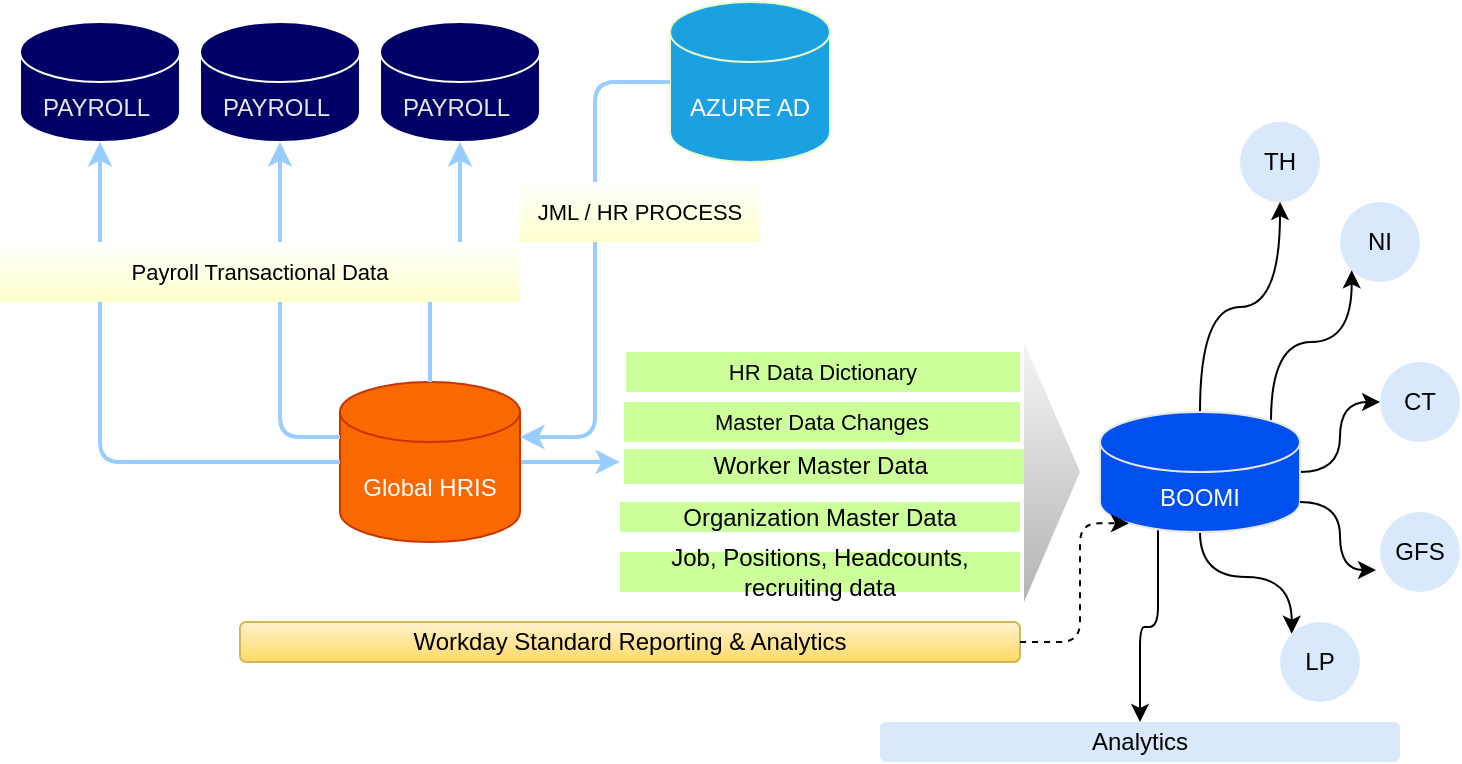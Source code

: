 <mxfile version="24.7.6">
  <diagram name="Page-1" id="1lOyRCHVsbrXzp9gZHVk">
    <mxGraphModel dx="1434" dy="772" grid="1" gridSize="10" guides="1" tooltips="1" connect="1" arrows="1" fold="1" page="1" pageScale="1" pageWidth="850" pageHeight="1100" math="0" shadow="0">
      <root>
        <mxCell id="0" />
        <mxCell id="1" parent="0" />
        <mxCell id="HwcREc6K7EFbWNtx4Y22-30" style="edgeStyle=orthogonalEdgeStyle;rounded=0;orthogonalLoop=1;jettySize=auto;html=1;strokeWidth=2;strokeColor=#99CCFF;" edge="1" parent="1" source="HwcREc6K7EFbWNtx4Y22-1">
          <mxGeometry relative="1" as="geometry">
            <mxPoint x="360" y="390" as="targetPoint" />
          </mxGeometry>
        </mxCell>
        <mxCell id="HwcREc6K7EFbWNtx4Y22-1" value="&lt;font color=&quot;#ffffff&quot;&gt;Global HRIS&lt;/font&gt;" style="shape=cylinder3;whiteSpace=wrap;html=1;boundedLbl=1;backgroundOutline=1;size=15;fillColor=#fa6800;strokeColor=#C73500;fontColor=#000000;" vertex="1" parent="1">
          <mxGeometry x="220" y="350" width="90" height="80" as="geometry" />
        </mxCell>
        <mxCell id="HwcREc6K7EFbWNtx4Y22-40" style="edgeStyle=orthogonalEdgeStyle;rounded=0;orthogonalLoop=1;jettySize=auto;html=1;exitX=0.5;exitY=0;exitDx=0;exitDy=0;exitPerimeter=0;curved=1;" edge="1" parent="1" source="HwcREc6K7EFbWNtx4Y22-2" target="HwcREc6K7EFbWNtx4Y22-31">
          <mxGeometry relative="1" as="geometry" />
        </mxCell>
        <mxCell id="HwcREc6K7EFbWNtx4Y22-41" style="edgeStyle=orthogonalEdgeStyle;rounded=0;orthogonalLoop=1;jettySize=auto;html=1;exitX=0.855;exitY=0;exitDx=0;exitDy=4.35;exitPerimeter=0;entryX=0;entryY=1;entryDx=0;entryDy=0;curved=1;" edge="1" parent="1" source="HwcREc6K7EFbWNtx4Y22-2" target="HwcREc6K7EFbWNtx4Y22-36">
          <mxGeometry relative="1" as="geometry">
            <Array as="points">
              <mxPoint x="686" y="330" />
              <mxPoint x="726" y="330" />
            </Array>
          </mxGeometry>
        </mxCell>
        <mxCell id="HwcREc6K7EFbWNtx4Y22-42" style="edgeStyle=orthogonalEdgeStyle;rounded=0;orthogonalLoop=1;jettySize=auto;html=1;curved=1;" edge="1" parent="1" source="HwcREc6K7EFbWNtx4Y22-2" target="HwcREc6K7EFbWNtx4Y22-37">
          <mxGeometry relative="1" as="geometry" />
        </mxCell>
        <mxCell id="HwcREc6K7EFbWNtx4Y22-44" style="edgeStyle=orthogonalEdgeStyle;rounded=0;orthogonalLoop=1;jettySize=auto;html=1;exitX=0.5;exitY=1;exitDx=0;exitDy=0;exitPerimeter=0;entryX=0;entryY=0;entryDx=0;entryDy=0;curved=1;" edge="1" parent="1" source="HwcREc6K7EFbWNtx4Y22-2" target="HwcREc6K7EFbWNtx4Y22-39">
          <mxGeometry relative="1" as="geometry" />
        </mxCell>
        <mxCell id="HwcREc6K7EFbWNtx4Y22-46" style="edgeStyle=orthogonalEdgeStyle;rounded=1;orthogonalLoop=1;jettySize=auto;html=1;exitX=0.29;exitY=0.983;exitDx=0;exitDy=0;exitPerimeter=0;curved=0;" edge="1" parent="1" source="HwcREc6K7EFbWNtx4Y22-2" target="HwcREc6K7EFbWNtx4Y22-45">
          <mxGeometry relative="1" as="geometry" />
        </mxCell>
        <mxCell id="HwcREc6K7EFbWNtx4Y22-2" value="&lt;font color=&quot;#ffffff&quot;&gt;BOOMI&lt;/font&gt;" style="shape=cylinder3;whiteSpace=wrap;html=1;boundedLbl=1;backgroundOutline=1;size=15;fillColor=#0050ef;strokeColor=#E6E6E6;fontColor=#ffffff;" vertex="1" parent="1">
          <mxGeometry x="600" y="365" width="100" height="60" as="geometry" />
        </mxCell>
        <mxCell id="HwcREc6K7EFbWNtx4Y22-3" value="AZURE AD" style="shape=cylinder3;whiteSpace=wrap;html=1;boundedLbl=1;backgroundOutline=1;size=15;fillColor=#1ba1e2;fontColor=#ffffff;strokeColor=#E6FFCC;" vertex="1" parent="1">
          <mxGeometry x="385" y="160" width="80" height="80" as="geometry" />
        </mxCell>
        <mxCell id="HwcREc6K7EFbWNtx4Y22-5" value="&lt;span style=&quot;font-size: 11px; background-color: initial;&quot;&gt;HR Data Dictionary&lt;/span&gt;" style="text;html=1;align=center;verticalAlign=middle;whiteSpace=wrap;rounded=0;fillColor=#CCFF99;gradientColor=none;strokeColor=none;" vertex="1" parent="1">
          <mxGeometry x="363" y="335" width="197" height="20" as="geometry" />
        </mxCell>
        <mxCell id="HwcREc6K7EFbWNtx4Y22-6" value="&lt;span style=&quot;font-size: 11px; background-color: initial;&quot;&gt;Master Data Changes&lt;/span&gt;" style="text;html=1;align=center;verticalAlign=middle;whiteSpace=wrap;rounded=0;fillColor=#CCFF99;gradientColor=none;strokeColor=none;fontFamily=Helvetica;fontSize=12;fontColor=default;" vertex="1" parent="1">
          <mxGeometry x="362" y="360" width="198" height="20" as="geometry" />
        </mxCell>
        <mxCell id="HwcREc6K7EFbWNtx4Y22-9" value="" style="triangle;whiteSpace=wrap;html=1;fillColor=#f5f5f5;strokeColor=none;gradientColor=#b3b3b3;" vertex="1" parent="1">
          <mxGeometry x="562" y="330" width="28" height="130" as="geometry" />
        </mxCell>
        <mxCell id="HwcREc6K7EFbWNtx4Y22-14" value="&lt;span style=&quot;background-color: initial;&quot;&gt;Organization Master Data&lt;/span&gt;" style="text;html=1;align=center;verticalAlign=middle;whiteSpace=wrap;rounded=0;fillColor=#CCFF99;gradientColor=none;strokeColor=none;" vertex="1" parent="1">
          <mxGeometry x="360" y="410" width="200" height="15" as="geometry" />
        </mxCell>
        <mxCell id="HwcREc6K7EFbWNtx4Y22-15" value="&lt;span style=&quot;background-color: initial;&quot;&gt;Worker Master Data&lt;/span&gt;&lt;span style=&quot;background-color: initial;&quot;&gt;&amp;nbsp;&lt;/span&gt;" style="text;html=1;align=center;verticalAlign=middle;whiteSpace=wrap;rounded=0;fillColor=#CCFF99;gradientColor=none;strokeColor=none;" vertex="1" parent="1">
          <mxGeometry x="362" y="383.5" width="200" height="17.5" as="geometry" />
        </mxCell>
        <mxCell id="HwcREc6K7EFbWNtx4Y22-17" value="Job, Positions, Headcounts, recruiting data" style="text;html=1;align=center;verticalAlign=middle;whiteSpace=wrap;rounded=0;fillColor=#CCFF99;gradientColor=none;strokeColor=none;" vertex="1" parent="1">
          <mxGeometry x="360" y="435" width="200" height="20" as="geometry" />
        </mxCell>
        <mxCell id="HwcREc6K7EFbWNtx4Y22-18" value="&lt;font color=&quot;#e6e6e6&quot;&gt;PAYROLL&amp;nbsp;&lt;/font&gt;" style="shape=cylinder3;whiteSpace=wrap;html=1;boundedLbl=1;backgroundOutline=1;size=15;fillColor=#000066;strokeColor=#FFFFFF;gradientColor=none;" vertex="1" parent="1">
          <mxGeometry x="60" y="170" width="80" height="60" as="geometry" />
        </mxCell>
        <mxCell id="HwcREc6K7EFbWNtx4Y22-20" value="&lt;font color=&quot;#e6e6e6&quot;&gt;PAYROLL&amp;nbsp;&lt;/font&gt;" style="shape=cylinder3;whiteSpace=wrap;html=1;boundedLbl=1;backgroundOutline=1;size=15;fillColor=#000066;strokeColor=#FFFFFF;gradientColor=none;" vertex="1" parent="1">
          <mxGeometry x="240" y="170" width="80" height="60" as="geometry" />
        </mxCell>
        <mxCell id="HwcREc6K7EFbWNtx4Y22-22" value="&lt;font color=&quot;#e6e6e6&quot;&gt;PAYROLL&amp;nbsp;&lt;/font&gt;" style="shape=cylinder3;whiteSpace=wrap;html=1;boundedLbl=1;backgroundOutline=1;size=15;fillColor=#000066;strokeColor=#FFFFFF;gradientColor=none;" vertex="1" parent="1">
          <mxGeometry x="150" y="170" width="80" height="60" as="geometry" />
        </mxCell>
        <mxCell id="HwcREc6K7EFbWNtx4Y22-23" style="edgeStyle=orthogonalEdgeStyle;rounded=1;orthogonalLoop=1;jettySize=auto;html=1;entryX=0.5;entryY=1;entryDx=0;entryDy=0;entryPerimeter=0;curved=0;strokeWidth=2;strokeColor=#99CCFF;" edge="1" parent="1" source="HwcREc6K7EFbWNtx4Y22-1" target="HwcREc6K7EFbWNtx4Y22-18">
          <mxGeometry relative="1" as="geometry">
            <Array as="points">
              <mxPoint x="100" y="390" />
            </Array>
          </mxGeometry>
        </mxCell>
        <mxCell id="HwcREc6K7EFbWNtx4Y22-24" style="edgeStyle=orthogonalEdgeStyle;rounded=1;orthogonalLoop=1;jettySize=auto;html=1;entryX=0.5;entryY=1;entryDx=0;entryDy=0;entryPerimeter=0;exitX=0;exitY=0;exitDx=0;exitDy=27.5;exitPerimeter=0;curved=0;strokeWidth=2;strokeColor=#99CCFF;" edge="1" parent="1" source="HwcREc6K7EFbWNtx4Y22-1" target="HwcREc6K7EFbWNtx4Y22-22">
          <mxGeometry relative="1" as="geometry">
            <Array as="points">
              <mxPoint x="190" y="378" />
            </Array>
          </mxGeometry>
        </mxCell>
        <mxCell id="HwcREc6K7EFbWNtx4Y22-28" style="edgeStyle=orthogonalEdgeStyle;rounded=1;orthogonalLoop=1;jettySize=auto;html=1;entryX=0.5;entryY=1;entryDx=0;entryDy=0;entryPerimeter=0;curved=0;strokeWidth=2;strokeColor=#99CCFF;" edge="1" parent="1" source="HwcREc6K7EFbWNtx4Y22-1" target="HwcREc6K7EFbWNtx4Y22-20">
          <mxGeometry relative="1" as="geometry" />
        </mxCell>
        <mxCell id="HwcREc6K7EFbWNtx4Y22-29" style="edgeStyle=orthogonalEdgeStyle;rounded=1;orthogonalLoop=1;jettySize=auto;html=1;entryX=1;entryY=0;entryDx=0;entryDy=27.5;entryPerimeter=0;curved=0;strokeWidth=2;strokeColor=#99CCFF;" edge="1" parent="1" source="HwcREc6K7EFbWNtx4Y22-3" target="HwcREc6K7EFbWNtx4Y22-1">
          <mxGeometry relative="1" as="geometry" />
        </mxCell>
        <mxCell id="HwcREc6K7EFbWNtx4Y22-31" value="TH" style="ellipse;whiteSpace=wrap;html=1;aspect=fixed;fillColor=#dae8fc;gradientColor=none;strokeColor=none;" vertex="1" parent="1">
          <mxGeometry x="670" y="220" width="40" height="40" as="geometry" />
        </mxCell>
        <mxCell id="HwcREc6K7EFbWNtx4Y22-36" value="NI" style="ellipse;whiteSpace=wrap;html=1;aspect=fixed;fillColor=#dae8fc;gradientColor=none;strokeColor=none;" vertex="1" parent="1">
          <mxGeometry x="720" y="260" width="40" height="40" as="geometry" />
        </mxCell>
        <mxCell id="HwcREc6K7EFbWNtx4Y22-37" value="CT" style="ellipse;whiteSpace=wrap;html=1;aspect=fixed;fillColor=#dae8fc;gradientColor=none;strokeColor=none;" vertex="1" parent="1">
          <mxGeometry x="740" y="340" width="40" height="40" as="geometry" />
        </mxCell>
        <mxCell id="HwcREc6K7EFbWNtx4Y22-38" value="GFS" style="ellipse;whiteSpace=wrap;html=1;aspect=fixed;fillColor=#dae8fc;gradientColor=none;strokeColor=none;" vertex="1" parent="1">
          <mxGeometry x="740" y="415" width="40" height="40" as="geometry" />
        </mxCell>
        <mxCell id="HwcREc6K7EFbWNtx4Y22-39" value="LP" style="ellipse;whiteSpace=wrap;html=1;aspect=fixed;fillColor=#dae8fc;gradientColor=none;strokeColor=none;" vertex="1" parent="1">
          <mxGeometry x="690" y="470" width="40" height="40" as="geometry" />
        </mxCell>
        <mxCell id="HwcREc6K7EFbWNtx4Y22-43" style="edgeStyle=orthogonalEdgeStyle;rounded=0;orthogonalLoop=1;jettySize=auto;html=1;exitX=1;exitY=1;exitDx=0;exitDy=-15;exitPerimeter=0;entryX=-0.05;entryY=0.725;entryDx=0;entryDy=0;entryPerimeter=0;curved=1;" edge="1" parent="1" source="HwcREc6K7EFbWNtx4Y22-2" target="HwcREc6K7EFbWNtx4Y22-38">
          <mxGeometry relative="1" as="geometry" />
        </mxCell>
        <mxCell id="HwcREc6K7EFbWNtx4Y22-45" value="Analytics" style="rounded=1;whiteSpace=wrap;html=1;fillColor=#dae8fc;gradientColor=none;strokeColor=none;" vertex="1" parent="1">
          <mxGeometry x="490" y="520" width="260" height="20" as="geometry" />
        </mxCell>
        <mxCell id="HwcREc6K7EFbWNtx4Y22-47" value="Workday Standard Reporting &amp;amp; Analytics" style="rounded=1;whiteSpace=wrap;html=1;fillColor=#fff2cc;gradientColor=#ffd966;strokeColor=#d6b656;" vertex="1" parent="1">
          <mxGeometry x="170" y="470" width="390" height="20" as="geometry" />
        </mxCell>
        <mxCell id="HwcREc6K7EFbWNtx4Y22-48" style="edgeStyle=orthogonalEdgeStyle;rounded=1;orthogonalLoop=1;jettySize=auto;html=1;entryX=0.145;entryY=1;entryDx=0;entryDy=-4.35;entryPerimeter=0;curved=0;dashed=1;" edge="1" parent="1" source="HwcREc6K7EFbWNtx4Y22-47" target="HwcREc6K7EFbWNtx4Y22-2">
          <mxGeometry relative="1" as="geometry">
            <Array as="points">
              <mxPoint x="590" y="480" />
              <mxPoint x="590" y="421" />
            </Array>
          </mxGeometry>
        </mxCell>
        <mxCell id="HwcREc6K7EFbWNtx4Y22-50" value="&lt;span style=&quot;font-size: 11px; text-wrap: nowrap;&quot;&gt;Payroll Transactional Data&lt;/span&gt;" style="text;html=1;align=center;verticalAlign=middle;whiteSpace=wrap;rounded=0;fillColor=default;gradientColor=#FFFFCC;" vertex="1" parent="1">
          <mxGeometry x="50" y="280" width="260" height="30" as="geometry" />
        </mxCell>
        <mxCell id="HwcREc6K7EFbWNtx4Y22-51" value="&lt;span style=&quot;font-size: 11px; text-wrap: nowrap;&quot;&gt;JML / HR PROCESS&lt;/span&gt;" style="text;html=1;align=center;verticalAlign=middle;whiteSpace=wrap;rounded=0;fillColor=default;gradientColor=#FFFFCC;" vertex="1" parent="1">
          <mxGeometry x="310" y="250" width="120" height="30" as="geometry" />
        </mxCell>
      </root>
    </mxGraphModel>
  </diagram>
</mxfile>
